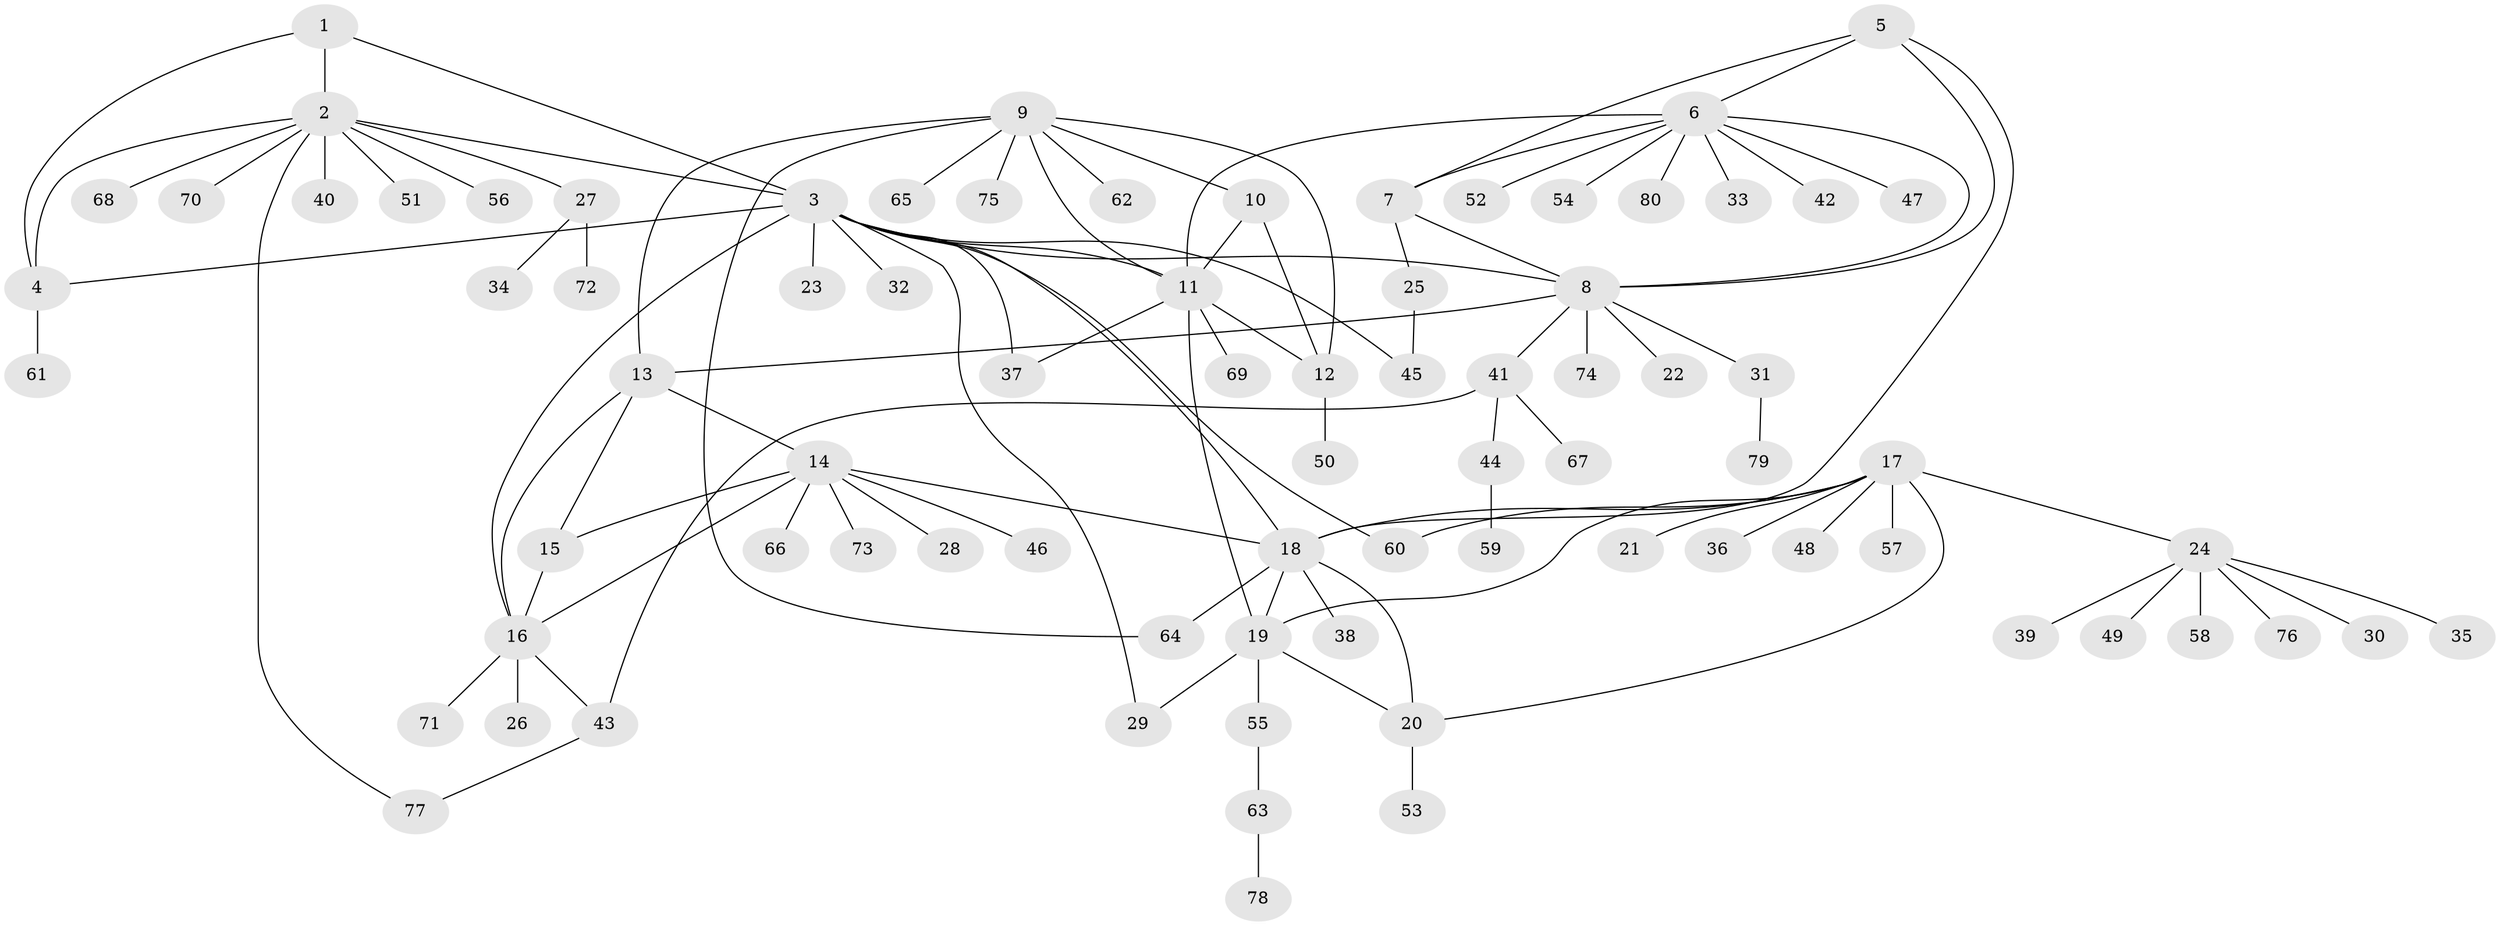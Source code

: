 // Generated by graph-tools (version 1.1) at 2025/50/03/09/25 03:50:34]
// undirected, 80 vertices, 107 edges
graph export_dot {
graph [start="1"]
  node [color=gray90,style=filled];
  1;
  2;
  3;
  4;
  5;
  6;
  7;
  8;
  9;
  10;
  11;
  12;
  13;
  14;
  15;
  16;
  17;
  18;
  19;
  20;
  21;
  22;
  23;
  24;
  25;
  26;
  27;
  28;
  29;
  30;
  31;
  32;
  33;
  34;
  35;
  36;
  37;
  38;
  39;
  40;
  41;
  42;
  43;
  44;
  45;
  46;
  47;
  48;
  49;
  50;
  51;
  52;
  53;
  54;
  55;
  56;
  57;
  58;
  59;
  60;
  61;
  62;
  63;
  64;
  65;
  66;
  67;
  68;
  69;
  70;
  71;
  72;
  73;
  74;
  75;
  76;
  77;
  78;
  79;
  80;
  1 -- 2;
  1 -- 3;
  1 -- 4;
  2 -- 3;
  2 -- 4;
  2 -- 27;
  2 -- 40;
  2 -- 51;
  2 -- 56;
  2 -- 68;
  2 -- 70;
  2 -- 77;
  3 -- 4;
  3 -- 8;
  3 -- 11;
  3 -- 16;
  3 -- 18;
  3 -- 23;
  3 -- 29;
  3 -- 32;
  3 -- 37;
  3 -- 45;
  3 -- 60;
  4 -- 61;
  5 -- 6;
  5 -- 7;
  5 -- 8;
  5 -- 18;
  6 -- 7;
  6 -- 8;
  6 -- 11;
  6 -- 33;
  6 -- 42;
  6 -- 47;
  6 -- 52;
  6 -- 54;
  6 -- 80;
  7 -- 8;
  7 -- 25;
  8 -- 13;
  8 -- 22;
  8 -- 31;
  8 -- 41;
  8 -- 74;
  9 -- 10;
  9 -- 11;
  9 -- 12;
  9 -- 13;
  9 -- 62;
  9 -- 64;
  9 -- 65;
  9 -- 75;
  10 -- 11;
  10 -- 12;
  11 -- 12;
  11 -- 19;
  11 -- 37;
  11 -- 69;
  12 -- 50;
  13 -- 14;
  13 -- 15;
  13 -- 16;
  14 -- 15;
  14 -- 16;
  14 -- 18;
  14 -- 28;
  14 -- 46;
  14 -- 66;
  14 -- 73;
  15 -- 16;
  16 -- 26;
  16 -- 43;
  16 -- 71;
  17 -- 18;
  17 -- 19;
  17 -- 20;
  17 -- 21;
  17 -- 24;
  17 -- 36;
  17 -- 48;
  17 -- 57;
  17 -- 60;
  18 -- 19;
  18 -- 20;
  18 -- 38;
  18 -- 64;
  19 -- 20;
  19 -- 29;
  19 -- 55;
  20 -- 53;
  24 -- 30;
  24 -- 35;
  24 -- 39;
  24 -- 49;
  24 -- 58;
  24 -- 76;
  25 -- 45;
  27 -- 34;
  27 -- 72;
  31 -- 79;
  41 -- 43;
  41 -- 44;
  41 -- 67;
  43 -- 77;
  44 -- 59;
  55 -- 63;
  63 -- 78;
}
